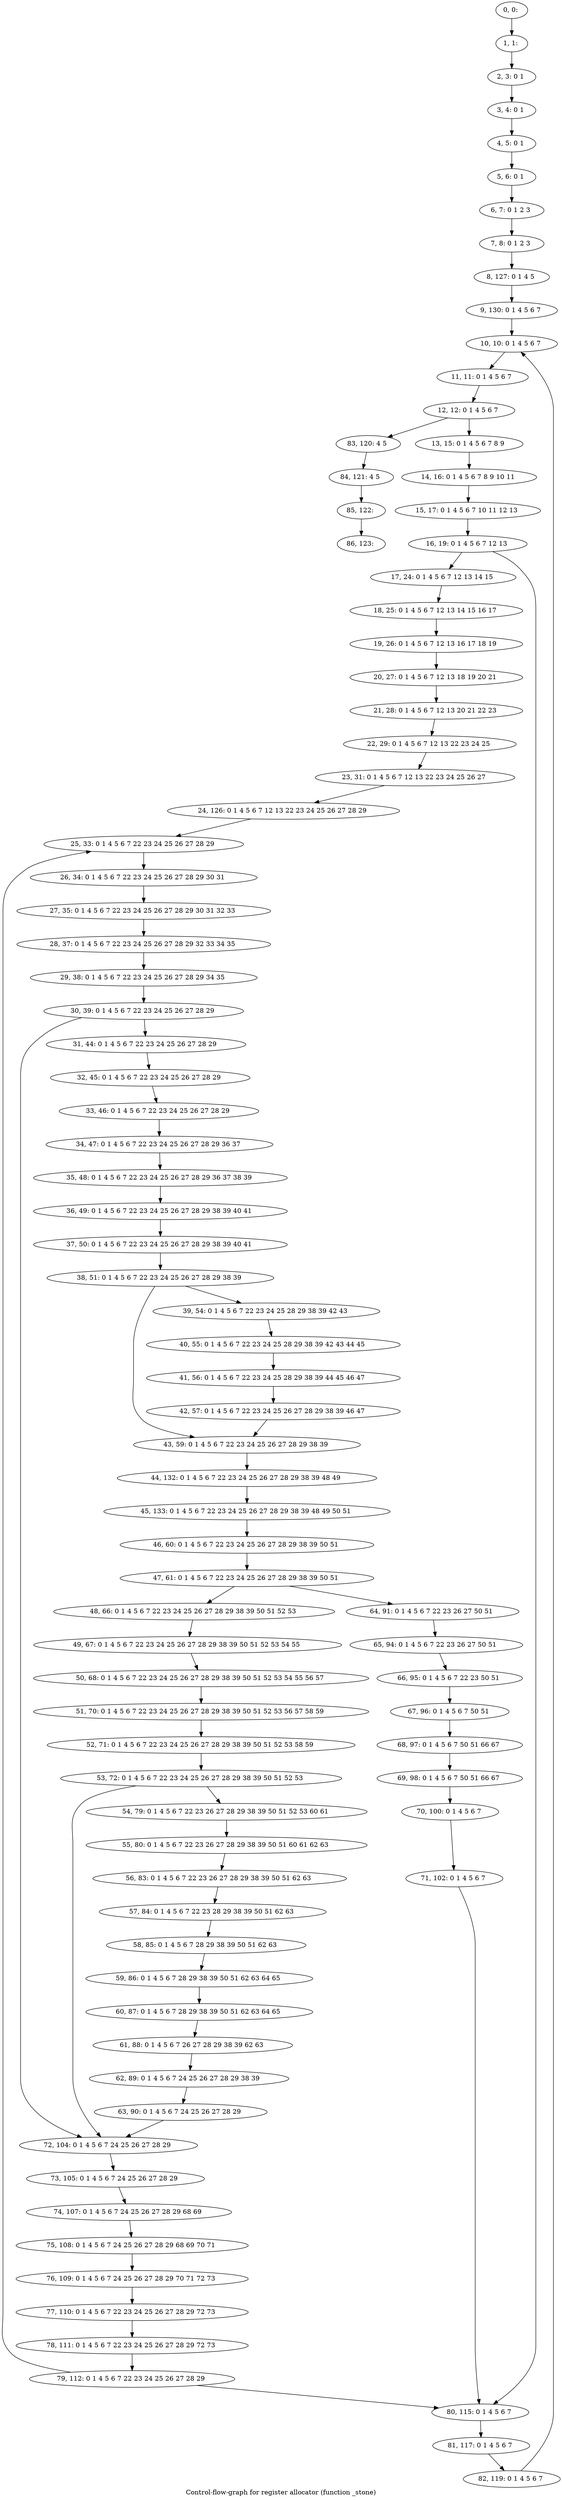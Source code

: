 digraph G {
graph [label="Control-flow-graph for register allocator (function _stone)"]
0[label="0, 0: "];
1[label="1, 1: "];
2[label="2, 3: 0 1 "];
3[label="3, 4: 0 1 "];
4[label="4, 5: 0 1 "];
5[label="5, 6: 0 1 "];
6[label="6, 7: 0 1 2 3 "];
7[label="7, 8: 0 1 2 3 "];
8[label="8, 127: 0 1 4 5 "];
9[label="9, 130: 0 1 4 5 6 7 "];
10[label="10, 10: 0 1 4 5 6 7 "];
11[label="11, 11: 0 1 4 5 6 7 "];
12[label="12, 12: 0 1 4 5 6 7 "];
13[label="13, 15: 0 1 4 5 6 7 8 9 "];
14[label="14, 16: 0 1 4 5 6 7 8 9 10 11 "];
15[label="15, 17: 0 1 4 5 6 7 10 11 12 13 "];
16[label="16, 19: 0 1 4 5 6 7 12 13 "];
17[label="17, 24: 0 1 4 5 6 7 12 13 14 15 "];
18[label="18, 25: 0 1 4 5 6 7 12 13 14 15 16 17 "];
19[label="19, 26: 0 1 4 5 6 7 12 13 16 17 18 19 "];
20[label="20, 27: 0 1 4 5 6 7 12 13 18 19 20 21 "];
21[label="21, 28: 0 1 4 5 6 7 12 13 20 21 22 23 "];
22[label="22, 29: 0 1 4 5 6 7 12 13 22 23 24 25 "];
23[label="23, 31: 0 1 4 5 6 7 12 13 22 23 24 25 26 27 "];
24[label="24, 126: 0 1 4 5 6 7 12 13 22 23 24 25 26 27 28 29 "];
25[label="25, 33: 0 1 4 5 6 7 22 23 24 25 26 27 28 29 "];
26[label="26, 34: 0 1 4 5 6 7 22 23 24 25 26 27 28 29 30 31 "];
27[label="27, 35: 0 1 4 5 6 7 22 23 24 25 26 27 28 29 30 31 32 33 "];
28[label="28, 37: 0 1 4 5 6 7 22 23 24 25 26 27 28 29 32 33 34 35 "];
29[label="29, 38: 0 1 4 5 6 7 22 23 24 25 26 27 28 29 34 35 "];
30[label="30, 39: 0 1 4 5 6 7 22 23 24 25 26 27 28 29 "];
31[label="31, 44: 0 1 4 5 6 7 22 23 24 25 26 27 28 29 "];
32[label="32, 45: 0 1 4 5 6 7 22 23 24 25 26 27 28 29 "];
33[label="33, 46: 0 1 4 5 6 7 22 23 24 25 26 27 28 29 "];
34[label="34, 47: 0 1 4 5 6 7 22 23 24 25 26 27 28 29 36 37 "];
35[label="35, 48: 0 1 4 5 6 7 22 23 24 25 26 27 28 29 36 37 38 39 "];
36[label="36, 49: 0 1 4 5 6 7 22 23 24 25 26 27 28 29 38 39 40 41 "];
37[label="37, 50: 0 1 4 5 6 7 22 23 24 25 26 27 28 29 38 39 40 41 "];
38[label="38, 51: 0 1 4 5 6 7 22 23 24 25 26 27 28 29 38 39 "];
39[label="39, 54: 0 1 4 5 6 7 22 23 24 25 28 29 38 39 42 43 "];
40[label="40, 55: 0 1 4 5 6 7 22 23 24 25 28 29 38 39 42 43 44 45 "];
41[label="41, 56: 0 1 4 5 6 7 22 23 24 25 28 29 38 39 44 45 46 47 "];
42[label="42, 57: 0 1 4 5 6 7 22 23 24 25 26 27 28 29 38 39 46 47 "];
43[label="43, 59: 0 1 4 5 6 7 22 23 24 25 26 27 28 29 38 39 "];
44[label="44, 132: 0 1 4 5 6 7 22 23 24 25 26 27 28 29 38 39 48 49 "];
45[label="45, 133: 0 1 4 5 6 7 22 23 24 25 26 27 28 29 38 39 48 49 50 51 "];
46[label="46, 60: 0 1 4 5 6 7 22 23 24 25 26 27 28 29 38 39 50 51 "];
47[label="47, 61: 0 1 4 5 6 7 22 23 24 25 26 27 28 29 38 39 50 51 "];
48[label="48, 66: 0 1 4 5 6 7 22 23 24 25 26 27 28 29 38 39 50 51 52 53 "];
49[label="49, 67: 0 1 4 5 6 7 22 23 24 25 26 27 28 29 38 39 50 51 52 53 54 55 "];
50[label="50, 68: 0 1 4 5 6 7 22 23 24 25 26 27 28 29 38 39 50 51 52 53 54 55 56 57 "];
51[label="51, 70: 0 1 4 5 6 7 22 23 24 25 26 27 28 29 38 39 50 51 52 53 56 57 58 59 "];
52[label="52, 71: 0 1 4 5 6 7 22 23 24 25 26 27 28 29 38 39 50 51 52 53 58 59 "];
53[label="53, 72: 0 1 4 5 6 7 22 23 24 25 26 27 28 29 38 39 50 51 52 53 "];
54[label="54, 79: 0 1 4 5 6 7 22 23 26 27 28 29 38 39 50 51 52 53 60 61 "];
55[label="55, 80: 0 1 4 5 6 7 22 23 26 27 28 29 38 39 50 51 60 61 62 63 "];
56[label="56, 83: 0 1 4 5 6 7 22 23 26 27 28 29 38 39 50 51 62 63 "];
57[label="57, 84: 0 1 4 5 6 7 22 23 28 29 38 39 50 51 62 63 "];
58[label="58, 85: 0 1 4 5 6 7 28 29 38 39 50 51 62 63 "];
59[label="59, 86: 0 1 4 5 6 7 28 29 38 39 50 51 62 63 64 65 "];
60[label="60, 87: 0 1 4 5 6 7 28 29 38 39 50 51 62 63 64 65 "];
61[label="61, 88: 0 1 4 5 6 7 26 27 28 29 38 39 62 63 "];
62[label="62, 89: 0 1 4 5 6 7 24 25 26 27 28 29 38 39 "];
63[label="63, 90: 0 1 4 5 6 7 24 25 26 27 28 29 "];
64[label="64, 91: 0 1 4 5 6 7 22 23 26 27 50 51 "];
65[label="65, 94: 0 1 4 5 6 7 22 23 26 27 50 51 "];
66[label="66, 95: 0 1 4 5 6 7 22 23 50 51 "];
67[label="67, 96: 0 1 4 5 6 7 50 51 "];
68[label="68, 97: 0 1 4 5 6 7 50 51 66 67 "];
69[label="69, 98: 0 1 4 5 6 7 50 51 66 67 "];
70[label="70, 100: 0 1 4 5 6 7 "];
71[label="71, 102: 0 1 4 5 6 7 "];
72[label="72, 104: 0 1 4 5 6 7 24 25 26 27 28 29 "];
73[label="73, 105: 0 1 4 5 6 7 24 25 26 27 28 29 "];
74[label="74, 107: 0 1 4 5 6 7 24 25 26 27 28 29 68 69 "];
75[label="75, 108: 0 1 4 5 6 7 24 25 26 27 28 29 68 69 70 71 "];
76[label="76, 109: 0 1 4 5 6 7 24 25 26 27 28 29 70 71 72 73 "];
77[label="77, 110: 0 1 4 5 6 7 22 23 24 25 26 27 28 29 72 73 "];
78[label="78, 111: 0 1 4 5 6 7 22 23 24 25 26 27 28 29 72 73 "];
79[label="79, 112: 0 1 4 5 6 7 22 23 24 25 26 27 28 29 "];
80[label="80, 115: 0 1 4 5 6 7 "];
81[label="81, 117: 0 1 4 5 6 7 "];
82[label="82, 119: 0 1 4 5 6 7 "];
83[label="83, 120: 4 5 "];
84[label="84, 121: 4 5 "];
85[label="85, 122: "];
86[label="86, 123: "];
0->1 ;
1->2 ;
2->3 ;
3->4 ;
4->5 ;
5->6 ;
6->7 ;
7->8 ;
8->9 ;
9->10 ;
10->11 ;
11->12 ;
12->13 ;
12->83 ;
13->14 ;
14->15 ;
15->16 ;
16->17 ;
16->80 ;
17->18 ;
18->19 ;
19->20 ;
20->21 ;
21->22 ;
22->23 ;
23->24 ;
24->25 ;
25->26 ;
26->27 ;
27->28 ;
28->29 ;
29->30 ;
30->31 ;
30->72 ;
31->32 ;
32->33 ;
33->34 ;
34->35 ;
35->36 ;
36->37 ;
37->38 ;
38->39 ;
38->43 ;
39->40 ;
40->41 ;
41->42 ;
42->43 ;
43->44 ;
44->45 ;
45->46 ;
46->47 ;
47->48 ;
47->64 ;
48->49 ;
49->50 ;
50->51 ;
51->52 ;
52->53 ;
53->54 ;
53->72 ;
54->55 ;
55->56 ;
56->57 ;
57->58 ;
58->59 ;
59->60 ;
60->61 ;
61->62 ;
62->63 ;
63->72 ;
64->65 ;
65->66 ;
66->67 ;
67->68 ;
68->69 ;
69->70 ;
70->71 ;
71->80 ;
72->73 ;
73->74 ;
74->75 ;
75->76 ;
76->77 ;
77->78 ;
78->79 ;
79->80 ;
79->25 ;
80->81 ;
81->82 ;
82->10 ;
83->84 ;
84->85 ;
85->86 ;
}
